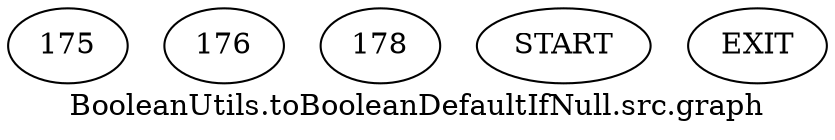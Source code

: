 /* --------------------------------------------------- */
/* Generated by Dr. Garbage Control Flow Graph Factory */
/* http://www.drgarbage.com                            */
/* Version: 4.5.0.201508311741                         */
/* Retrieved on: 2020-01-06 14:06:58.654               */
/* --------------------------------------------------- */
digraph "BooleanUtils.toBooleanDefaultIfNull.src.graph" {
 graph [label="BooleanUtils.toBooleanDefaultIfNull.src.graph"];
 2 [label="175" ]
 3 [label="176" ]
 4 [label="178" ]
 5 [label="START" ]
 6 [label="EXIT" ]
 5  2
 2  3
 2  4
 3  6
 4  6
}
